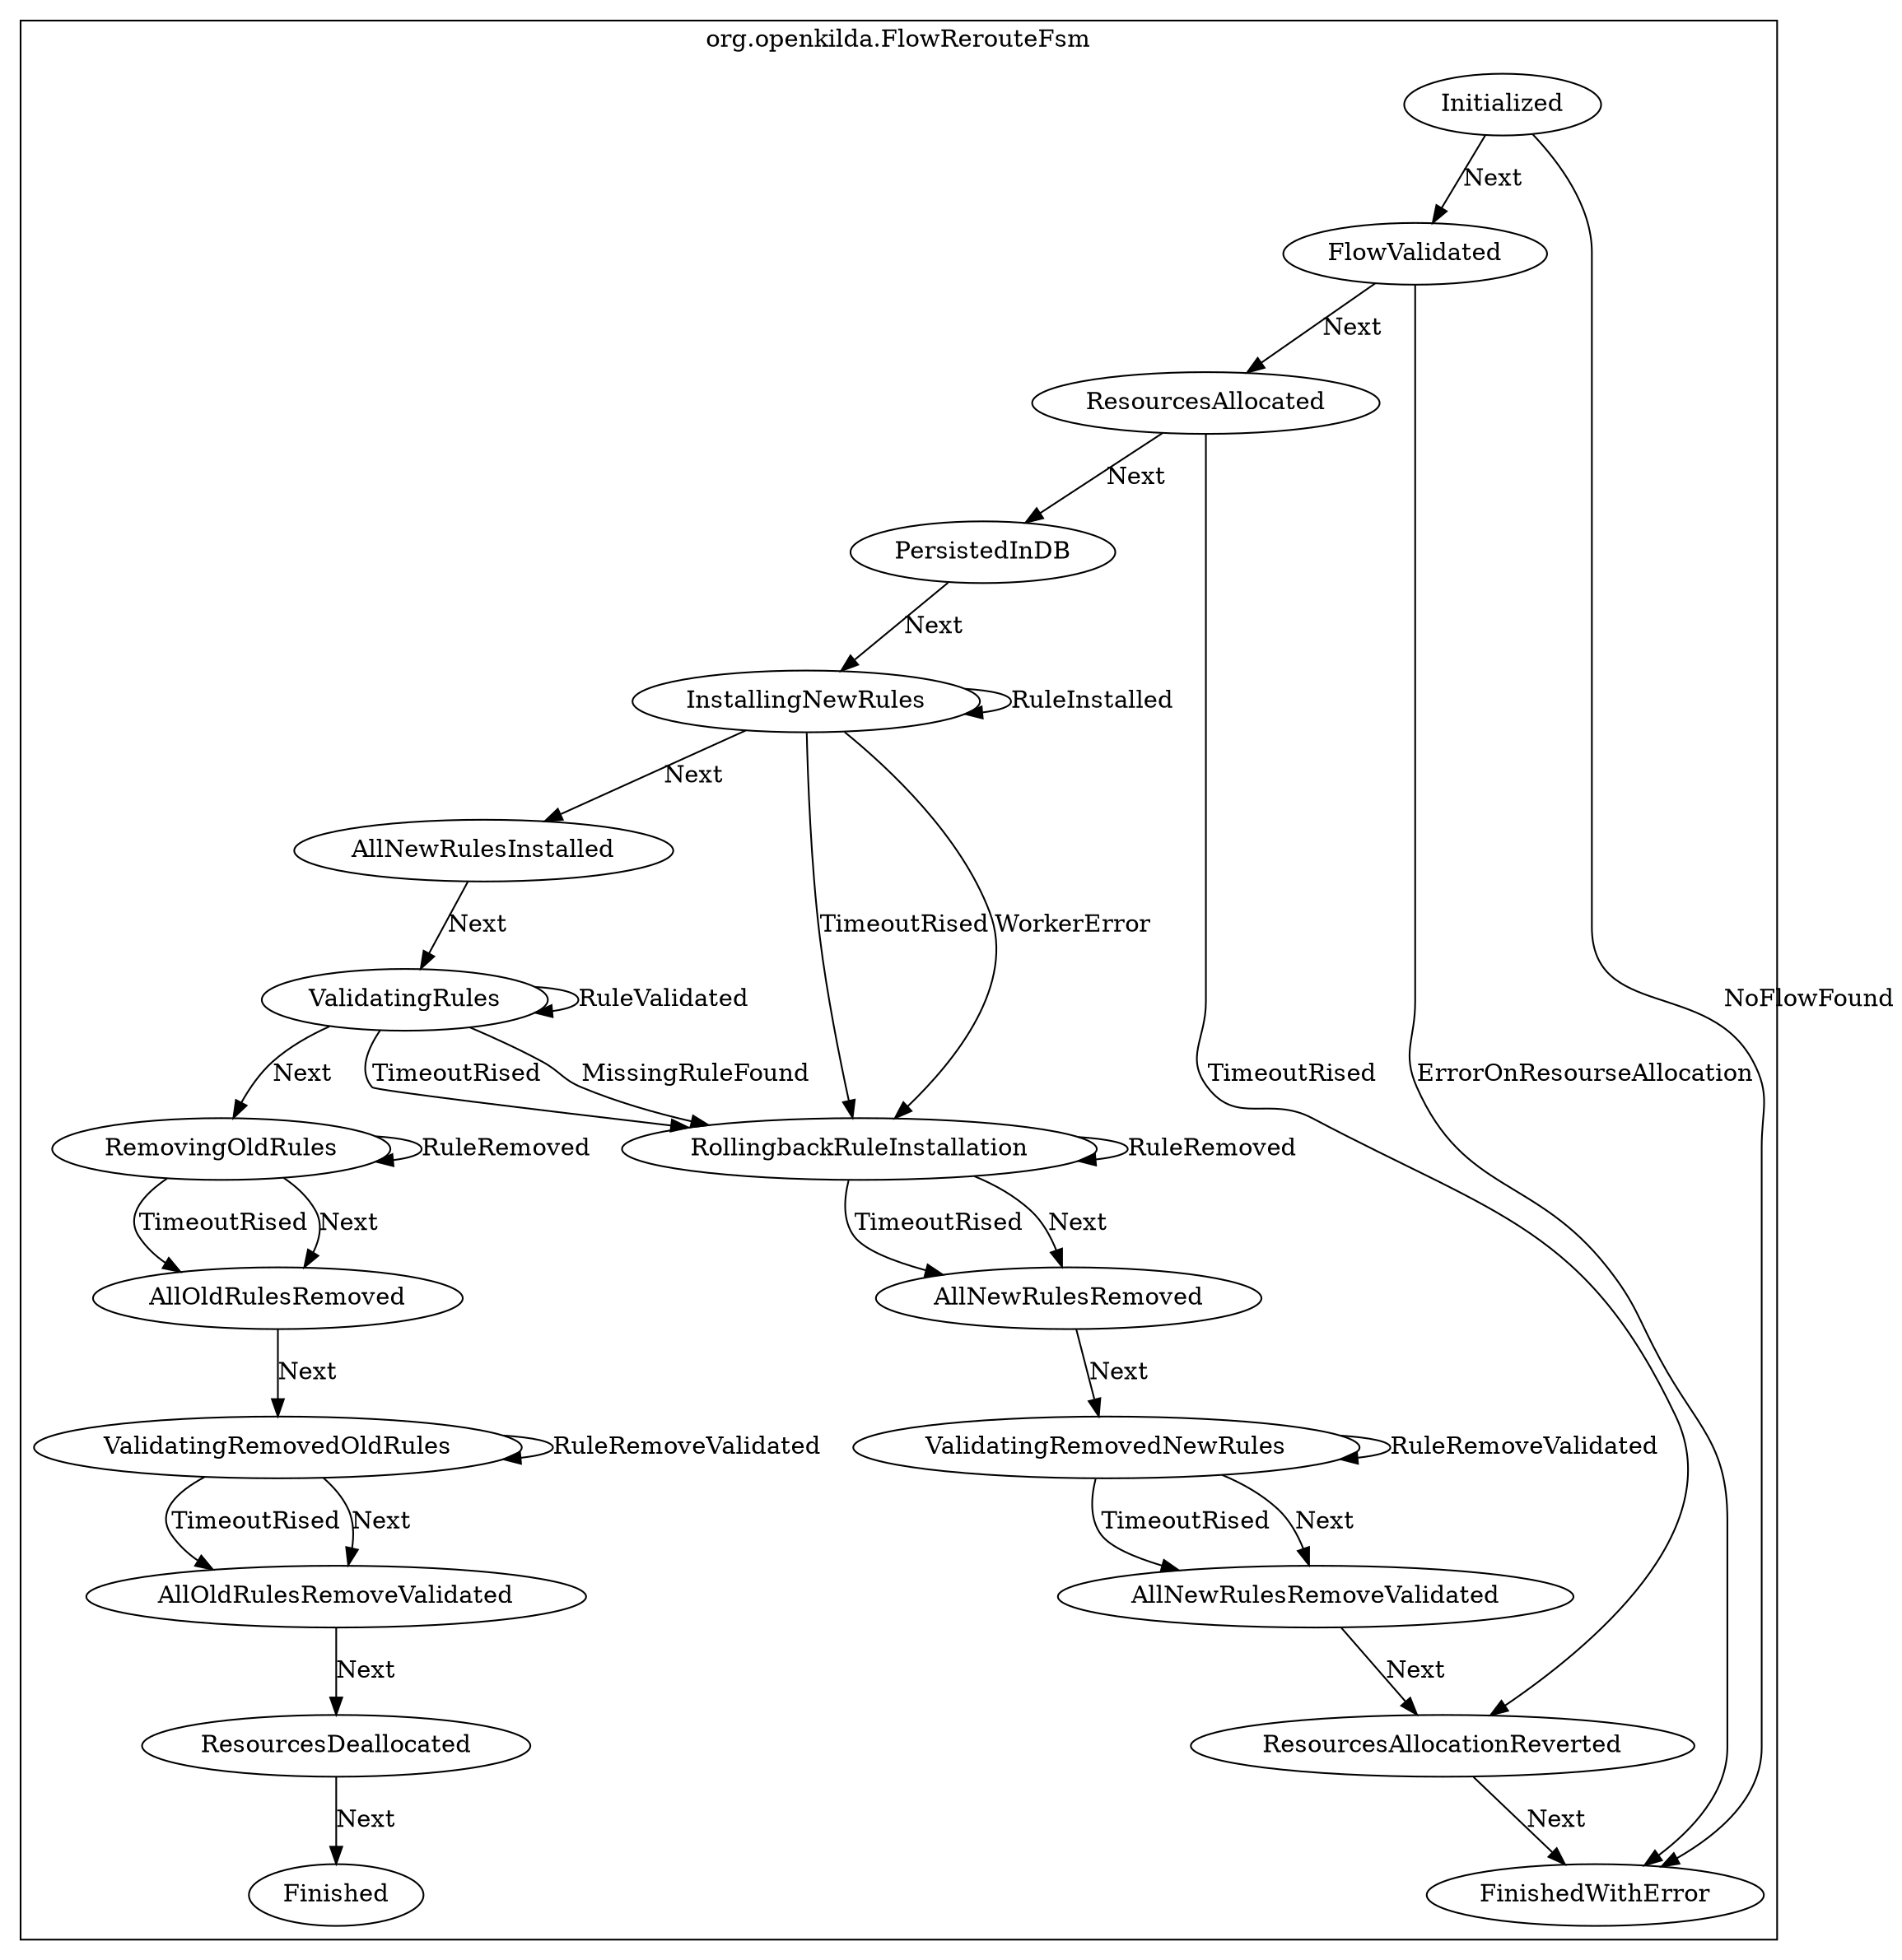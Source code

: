 digraph {
compound=true;
subgraph cluster_StateMachine {
label="org.openkilda.FlowRerouteFsm";

Initialized [label="Initialized"];
FlowValidated [label="FlowValidated"];
ResourcesAllocated [label="ResourcesAllocated"];
ResourcesAllocationReverted [label="ResourcesAllocationReverted"];
PersistedInDB [label="PersistedInDB"];
InstallingNewRules [label="InstallingNewRules"];
AllNewRulesInstalled [label="AllNewRulesInstalled"];
ValidatingRules [label="ValidatingRules"];
RemovingOldRules [label="RemovingOldRules"];
AllOldRulesRemoved [label="AllOldRulesRemoved"];
ValidatingRemovedOldRules [label="ValidatingRemovedOldRules"];
AllOldRulesRemoveValidated [label="AllOldRulesRemoveValidated"];
ResourcesDeallocated [label="ResourcesDeallocated"];
Finished [label="Finished"];
FinishedWithError [label="FinishedWithError"];
RollingbackRuleInstallation [label="RollingbackRuleInstallation"];
AllNewRulesRemoved [label="AllNewRulesRemoved"];
ValidatingRemovedNewRules [label="ValidatingRemovedNewRules"];
AllNewRulesRemoveValidated [label="AllNewRulesRemoveValidated"];


Initialized -> FlowValidated [ label="Next"];
Initialized -> FinishedWithError [ label="NoFlowFound"];
FlowValidated -> ResourcesAllocated [ label="Next"];
FlowValidated -> FinishedWithError [ label="ErrorOnResourseAllocation"];
ResourcesAllocated -> PersistedInDB [ label="Next"];
ResourcesAllocated -> ResourcesAllocationReverted [ label="TimeoutRised"];
PersistedInDB -> InstallingNewRules [ label="Next"];
InstallingNewRules -> InstallingNewRules [ label="RuleInstalled"];
InstallingNewRules -> RollingbackRuleInstallation [ label="TimeoutRised"];
InstallingNewRules -> RollingbackRuleInstallation [ label="WorkerError"];
InstallingNewRules -> AllNewRulesInstalled [ label="Next"];
AllNewRulesInstalled -> ValidatingRules [ label="Next"];
ValidatingRules -> ValidatingRules [ label="RuleValidated"];
ValidatingRules -> RemovingOldRules [ label="Next"];
ValidatingRules -> RollingbackRuleInstallation [ label="TimeoutRised"];
ValidatingRules -> RollingbackRuleInstallation [ label="MissingRuleFound"];
RemovingOldRules -> RemovingOldRules [ label="RuleRemoved"];
RemovingOldRules -> AllOldRulesRemoved [ label="Next"];
RemovingOldRules -> AllOldRulesRemoved [ label="TimeoutRised"];
AllOldRulesRemoved -> ValidatingRemovedOldRules [ label="Next"];
ValidatingRemovedOldRules -> ValidatingRemovedOldRules [ label="RuleRemoveValidated"];
ValidatingRemovedOldRules -> AllOldRulesRemoveValidated [ label="Next"];
ValidatingRemovedOldRules -> AllOldRulesRemoveValidated [ label="TimeoutRised"];
AllOldRulesRemoveValidated -> ResourcesDeallocated [ label="Next"];
ResourcesDeallocated -> Finished [ label="Next"];

RollingbackRuleInstallation -> RollingbackRuleInstallation [ label="RuleRemoved"];
RollingbackRuleInstallation -> AllNewRulesRemoved [ label="Next"];
RollingbackRuleInstallation -> AllNewRulesRemoved [ label="TimeoutRised"];
AllNewRulesRemoved -> ValidatingRemovedNewRules [ label="Next"];
ValidatingRemovedNewRules -> ValidatingRemovedNewRules [ label="RuleRemoveValidated"];
ValidatingRemovedNewRules -> AllNewRulesRemoveValidated [ label="Next"];
ValidatingRemovedNewRules -> AllNewRulesRemoveValidated [ label="TimeoutRised"];
AllNewRulesRemoveValidated -> ResourcesAllocationReverted [ label="Next"];

ResourcesAllocationReverted -> FinishedWithError [ label="Next"];
}}